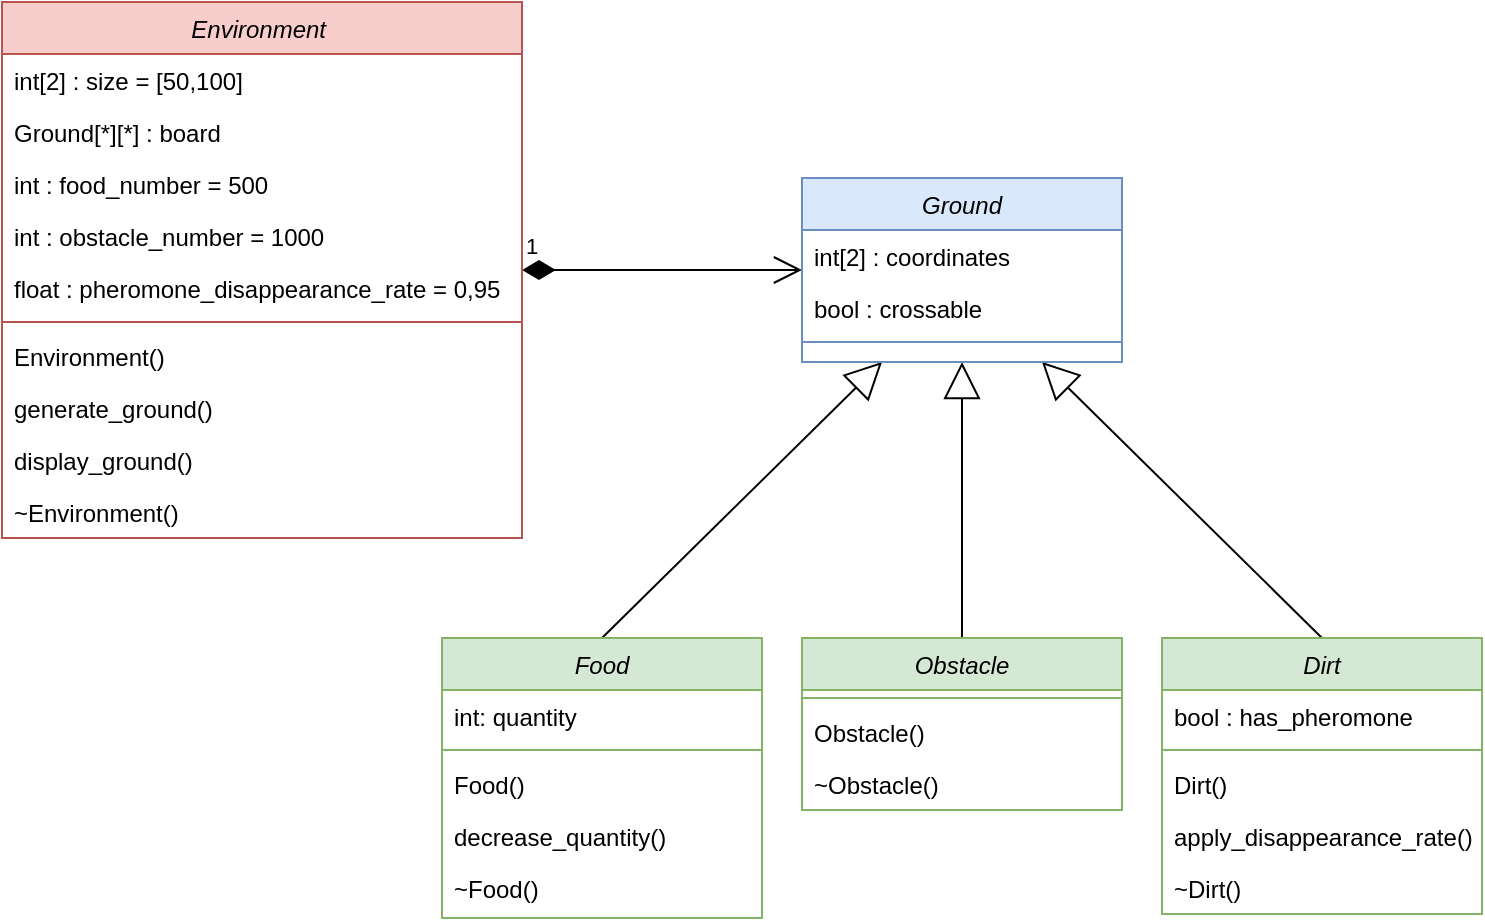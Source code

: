 <mxfile version="13.1.2" type="github">
  <diagram id="ChKBXfdBBblxMw21lUqK" name="Page-1">
    <mxGraphModel dx="1422" dy="762" grid="1" gridSize="10" guides="1" tooltips="1" connect="1" arrows="1" fold="1" page="1" pageScale="1" pageWidth="827" pageHeight="1169" math="0" shadow="0">
      <root>
        <mxCell id="0" />
        <mxCell id="1" parent="0" />
        <mxCell id="kgkIl_F4Eej_qxn1qPEl-1" value="1" style="endArrow=open;html=1;endSize=12;startArrow=diamondThin;startSize=14;startFill=1;edgeStyle=orthogonalEdgeStyle;align=left;verticalAlign=bottom;exitX=1;exitY=0.5;exitDx=0;exitDy=0;entryX=0;entryY=0.5;entryDx=0;entryDy=0;" edge="1" parent="1" source="kgkIl_F4Eej_qxn1qPEl-5" target="kgkIl_F4Eej_qxn1qPEl-16">
          <mxGeometry x="-1" y="3" relative="1" as="geometry">
            <mxPoint x="340" y="290" as="sourcePoint" />
            <mxPoint x="410" y="230" as="targetPoint" />
          </mxGeometry>
        </mxCell>
        <mxCell id="kgkIl_F4Eej_qxn1qPEl-2" value="" style="endArrow=block;endSize=16;endFill=0;html=1;exitX=0.5;exitY=0;exitDx=0;exitDy=0;entryX=0.25;entryY=1;entryDx=0;entryDy=0;" edge="1" parent="1" source="kgkIl_F4Eej_qxn1qPEl-20" target="kgkIl_F4Eej_qxn1qPEl-16">
          <mxGeometry width="160" relative="1" as="geometry">
            <mxPoint x="330" y="190" as="sourcePoint" />
            <mxPoint x="490" y="190" as="targetPoint" />
          </mxGeometry>
        </mxCell>
        <mxCell id="kgkIl_F4Eej_qxn1qPEl-3" value="" style="endArrow=block;endSize=16;endFill=0;html=1;exitX=0.5;exitY=0;exitDx=0;exitDy=0;entryX=0.5;entryY=1;entryDx=0;entryDy=0;" edge="1" parent="1" source="kgkIl_F4Eej_qxn1qPEl-32" target="kgkIl_F4Eej_qxn1qPEl-16">
          <mxGeometry width="160" relative="1" as="geometry">
            <mxPoint x="400" y="320" as="sourcePoint" />
            <mxPoint x="480" y="200" as="targetPoint" />
          </mxGeometry>
        </mxCell>
        <mxCell id="kgkIl_F4Eej_qxn1qPEl-4" value="" style="endArrow=block;endSize=16;endFill=0;html=1;exitX=0.5;exitY=0;exitDx=0;exitDy=0;entryX=0.75;entryY=1;entryDx=0;entryDy=0;" edge="1" parent="1" source="kgkIl_F4Eej_qxn1qPEl-26" target="kgkIl_F4Eej_qxn1qPEl-16">
          <mxGeometry width="160" relative="1" as="geometry">
            <mxPoint x="410" y="330" as="sourcePoint" />
            <mxPoint x="500" y="218" as="targetPoint" />
            <Array as="points" />
          </mxGeometry>
        </mxCell>
        <mxCell id="kgkIl_F4Eej_qxn1qPEl-5" value="Environment " style="swimlane;fontStyle=2;align=center;verticalAlign=top;childLayout=stackLayout;horizontal=1;startSize=26;horizontalStack=0;resizeParent=1;resizeLast=0;collapsible=1;marginBottom=0;rounded=0;shadow=0;strokeWidth=1;fillColor=#f8cecc;strokeColor=#b85450;" vertex="1" parent="1">
          <mxGeometry x="40" y="70" width="260" height="268" as="geometry">
            <mxRectangle x="160" y="172" width="160" height="26" as="alternateBounds" />
          </mxGeometry>
        </mxCell>
        <mxCell id="kgkIl_F4Eej_qxn1qPEl-6" value="int[2] : size = [50,100]" style="text;align=left;verticalAlign=top;spacingLeft=4;spacingRight=4;overflow=hidden;rotatable=0;points=[[0,0.5],[1,0.5]];portConstraint=eastwest;fontStyle=0;fontSize=12;" vertex="1" parent="kgkIl_F4Eej_qxn1qPEl-5">
          <mxGeometry y="26" width="260" height="26" as="geometry" />
        </mxCell>
        <mxCell id="kgkIl_F4Eej_qxn1qPEl-7" value="Ground[*][*] : board" style="text;align=left;verticalAlign=top;spacingLeft=4;spacingRight=4;overflow=hidden;rotatable=0;points=[[0,0.5],[1,0.5]];portConstraint=eastwest;" vertex="1" parent="kgkIl_F4Eej_qxn1qPEl-5">
          <mxGeometry y="52" width="260" height="26" as="geometry" />
        </mxCell>
        <mxCell id="kgkIl_F4Eej_qxn1qPEl-8" value="int : food_number = 500" style="text;align=left;verticalAlign=top;spacingLeft=4;spacingRight=4;overflow=hidden;rotatable=0;points=[[0,0.5],[1,0.5]];portConstraint=eastwest;rounded=0;shadow=0;html=0;" vertex="1" parent="kgkIl_F4Eej_qxn1qPEl-5">
          <mxGeometry y="78" width="260" height="26" as="geometry" />
        </mxCell>
        <mxCell id="kgkIl_F4Eej_qxn1qPEl-9" value="int : obstacle_number = 1000" style="text;align=left;verticalAlign=top;spacingLeft=4;spacingRight=4;overflow=hidden;rotatable=0;points=[[0,0.5],[1,0.5]];portConstraint=eastwest;rounded=0;shadow=0;html=0;" vertex="1" parent="kgkIl_F4Eej_qxn1qPEl-5">
          <mxGeometry y="104" width="260" height="26" as="geometry" />
        </mxCell>
        <mxCell id="kgkIl_F4Eej_qxn1qPEl-10" value="float : pheromone_disappearance_rate = 0,95" style="text;align=left;verticalAlign=top;spacingLeft=4;spacingRight=4;overflow=hidden;rotatable=0;points=[[0,0.5],[1,0.5]];portConstraint=eastwest;rounded=0;shadow=0;html=0;" vertex="1" parent="kgkIl_F4Eej_qxn1qPEl-5">
          <mxGeometry y="130" width="260" height="26" as="geometry" />
        </mxCell>
        <mxCell id="kgkIl_F4Eej_qxn1qPEl-11" value="" style="line;html=1;strokeWidth=1;align=left;verticalAlign=middle;spacingTop=-1;spacingLeft=3;spacingRight=3;rotatable=0;labelPosition=right;points=[];portConstraint=eastwest;fillColor=#f8cecc;strokeColor=#b85450;" vertex="1" parent="kgkIl_F4Eej_qxn1qPEl-5">
          <mxGeometry y="156" width="260" height="8" as="geometry" />
        </mxCell>
        <mxCell id="kgkIl_F4Eej_qxn1qPEl-12" value="Environment()" style="text;align=left;verticalAlign=top;spacingLeft=4;spacingRight=4;overflow=hidden;rotatable=0;points=[[0,0.5],[1,0.5]];portConstraint=eastwest;" vertex="1" parent="kgkIl_F4Eej_qxn1qPEl-5">
          <mxGeometry y="164" width="260" height="26" as="geometry" />
        </mxCell>
        <mxCell id="kgkIl_F4Eej_qxn1qPEl-13" value="generate_ground()" style="text;align=left;verticalAlign=top;spacingLeft=4;spacingRight=4;overflow=hidden;rotatable=0;points=[[0,0.5],[1,0.5]];portConstraint=eastwest;" vertex="1" parent="kgkIl_F4Eej_qxn1qPEl-5">
          <mxGeometry y="190" width="260" height="26" as="geometry" />
        </mxCell>
        <mxCell id="kgkIl_F4Eej_qxn1qPEl-14" value="display_ground()" style="text;align=left;verticalAlign=top;spacingLeft=4;spacingRight=4;overflow=hidden;rotatable=0;points=[[0,0.5],[1,0.5]];portConstraint=eastwest;" vertex="1" parent="kgkIl_F4Eej_qxn1qPEl-5">
          <mxGeometry y="216" width="260" height="26" as="geometry" />
        </mxCell>
        <mxCell id="kgkIl_F4Eej_qxn1qPEl-15" value="~Environment()" style="text;align=left;verticalAlign=top;spacingLeft=4;spacingRight=4;overflow=hidden;rotatable=0;points=[[0,0.5],[1,0.5]];portConstraint=eastwest;" vertex="1" parent="kgkIl_F4Eej_qxn1qPEl-5">
          <mxGeometry y="242" width="260" height="26" as="geometry" />
        </mxCell>
        <mxCell id="kgkIl_F4Eej_qxn1qPEl-16" value="Ground" style="swimlane;fontStyle=2;align=center;verticalAlign=top;childLayout=stackLayout;horizontal=1;startSize=26;horizontalStack=0;resizeParent=1;resizeLast=0;collapsible=1;marginBottom=0;rounded=0;shadow=0;strokeWidth=1;fillColor=#dae8fc;strokeColor=#6c8ebf;" vertex="1" parent="1">
          <mxGeometry x="440" y="158" width="160" height="92" as="geometry">
            <mxRectangle x="480" y="125" width="160" height="26" as="alternateBounds" />
          </mxGeometry>
        </mxCell>
        <mxCell id="kgkIl_F4Eej_qxn1qPEl-17" value="int[2] : coordinates" style="text;align=left;verticalAlign=top;spacingLeft=4;spacingRight=4;overflow=hidden;rotatable=0;points=[[0,0.5],[1,0.5]];portConstraint=eastwest;" vertex="1" parent="kgkIl_F4Eej_qxn1qPEl-16">
          <mxGeometry y="26" width="160" height="26" as="geometry" />
        </mxCell>
        <mxCell id="kgkIl_F4Eej_qxn1qPEl-18" value="bool : crossable" style="text;align=left;verticalAlign=top;spacingLeft=4;spacingRight=4;overflow=hidden;rotatable=0;points=[[0,0.5],[1,0.5]];portConstraint=eastwest;" vertex="1" parent="kgkIl_F4Eej_qxn1qPEl-16">
          <mxGeometry y="52" width="160" height="26" as="geometry" />
        </mxCell>
        <mxCell id="kgkIl_F4Eej_qxn1qPEl-19" value="" style="line;html=1;strokeWidth=1;align=left;verticalAlign=middle;spacingTop=-1;spacingLeft=3;spacingRight=3;rotatable=0;labelPosition=right;points=[];portConstraint=eastwest;fillColor=#dae8fc;strokeColor=#6c8ebf;" vertex="1" parent="kgkIl_F4Eej_qxn1qPEl-16">
          <mxGeometry y="78" width="160" height="8" as="geometry" />
        </mxCell>
        <mxCell id="kgkIl_F4Eej_qxn1qPEl-20" value="Food" style="swimlane;fontStyle=2;align=center;verticalAlign=top;childLayout=stackLayout;horizontal=1;startSize=26;horizontalStack=0;resizeParent=1;resizeLast=0;collapsible=1;marginBottom=0;rounded=0;shadow=0;strokeWidth=1;fillColor=#d5e8d4;strokeColor=#82b366;" vertex="1" parent="1">
          <mxGeometry x="260" y="388" width="160" height="140" as="geometry">
            <mxRectangle x="300" y="380" width="160" height="26" as="alternateBounds" />
          </mxGeometry>
        </mxCell>
        <mxCell id="kgkIl_F4Eej_qxn1qPEl-21" value="int: quantity" style="text;align=left;verticalAlign=top;spacingLeft=4;spacingRight=4;overflow=hidden;rotatable=0;points=[[0,0.5],[1,0.5]];portConstraint=eastwest;" vertex="1" parent="kgkIl_F4Eej_qxn1qPEl-20">
          <mxGeometry y="26" width="160" height="26" as="geometry" />
        </mxCell>
        <mxCell id="kgkIl_F4Eej_qxn1qPEl-22" value="" style="line;html=1;strokeWidth=1;align=left;verticalAlign=middle;spacingTop=-1;spacingLeft=3;spacingRight=3;rotatable=0;labelPosition=right;points=[];portConstraint=eastwest;fillColor=#d5e8d4;strokeColor=#82b366;" vertex="1" parent="kgkIl_F4Eej_qxn1qPEl-20">
          <mxGeometry y="52" width="160" height="8" as="geometry" />
        </mxCell>
        <mxCell id="kgkIl_F4Eej_qxn1qPEl-23" value="Food()" style="text;align=left;verticalAlign=top;spacingLeft=4;spacingRight=4;overflow=hidden;rotatable=0;points=[[0,0.5],[1,0.5]];portConstraint=eastwest;" vertex="1" parent="kgkIl_F4Eej_qxn1qPEl-20">
          <mxGeometry y="60" width="160" height="26" as="geometry" />
        </mxCell>
        <mxCell id="kgkIl_F4Eej_qxn1qPEl-24" value="decrease_quantity()" style="text;align=left;verticalAlign=top;spacingLeft=4;spacingRight=4;overflow=hidden;rotatable=0;points=[[0,0.5],[1,0.5]];portConstraint=eastwest;" vertex="1" parent="kgkIl_F4Eej_qxn1qPEl-20">
          <mxGeometry y="86" width="160" height="26" as="geometry" />
        </mxCell>
        <mxCell id="kgkIl_F4Eej_qxn1qPEl-25" value="~Food()" style="text;align=left;verticalAlign=top;spacingLeft=4;spacingRight=4;overflow=hidden;rotatable=0;points=[[0,0.5],[1,0.5]];portConstraint=eastwest;" vertex="1" parent="kgkIl_F4Eej_qxn1qPEl-20">
          <mxGeometry y="112" width="160" height="26" as="geometry" />
        </mxCell>
        <mxCell id="kgkIl_F4Eej_qxn1qPEl-26" value="Dirt" style="swimlane;fontStyle=2;align=center;verticalAlign=top;childLayout=stackLayout;horizontal=1;startSize=26;horizontalStack=0;resizeParent=1;resizeLast=0;collapsible=1;marginBottom=0;rounded=0;shadow=0;strokeWidth=1;fillColor=#d5e8d4;strokeColor=#82b366;" vertex="1" parent="1">
          <mxGeometry x="620" y="388" width="160" height="138" as="geometry">
            <mxRectangle x="667" y="380" width="160" height="26" as="alternateBounds" />
          </mxGeometry>
        </mxCell>
        <mxCell id="kgkIl_F4Eej_qxn1qPEl-27" value="bool : has_pheromone" style="text;align=left;verticalAlign=top;spacingLeft=4;spacingRight=4;overflow=hidden;rotatable=0;points=[[0,0.5],[1,0.5]];portConstraint=eastwest;" vertex="1" parent="kgkIl_F4Eej_qxn1qPEl-26">
          <mxGeometry y="26" width="160" height="26" as="geometry" />
        </mxCell>
        <mxCell id="kgkIl_F4Eej_qxn1qPEl-28" value="" style="line;html=1;strokeWidth=1;align=left;verticalAlign=middle;spacingTop=-1;spacingLeft=3;spacingRight=3;rotatable=0;labelPosition=right;points=[];portConstraint=eastwest;fillColor=#d5e8d4;strokeColor=#82b366;" vertex="1" parent="kgkIl_F4Eej_qxn1qPEl-26">
          <mxGeometry y="52" width="160" height="8" as="geometry" />
        </mxCell>
        <mxCell id="kgkIl_F4Eej_qxn1qPEl-29" value="Dirt()" style="text;align=left;verticalAlign=top;spacingLeft=4;spacingRight=4;overflow=hidden;rotatable=0;points=[[0,0.5],[1,0.5]];portConstraint=eastwest;" vertex="1" parent="kgkIl_F4Eej_qxn1qPEl-26">
          <mxGeometry y="60" width="160" height="26" as="geometry" />
        </mxCell>
        <mxCell id="kgkIl_F4Eej_qxn1qPEl-30" value="apply_disappearance_rate()" style="text;align=left;verticalAlign=top;spacingLeft=4;spacingRight=4;overflow=hidden;rotatable=0;points=[[0,0.5],[1,0.5]];portConstraint=eastwest;" vertex="1" parent="kgkIl_F4Eej_qxn1qPEl-26">
          <mxGeometry y="86" width="160" height="26" as="geometry" />
        </mxCell>
        <mxCell id="kgkIl_F4Eej_qxn1qPEl-31" value="~Dirt()" style="text;align=left;verticalAlign=top;spacingLeft=4;spacingRight=4;overflow=hidden;rotatable=0;points=[[0,0.5],[1,0.5]];portConstraint=eastwest;" vertex="1" parent="kgkIl_F4Eej_qxn1qPEl-26">
          <mxGeometry y="112" width="160" height="26" as="geometry" />
        </mxCell>
        <mxCell id="kgkIl_F4Eej_qxn1qPEl-32" value="Obstacle" style="swimlane;fontStyle=2;align=center;verticalAlign=top;childLayout=stackLayout;horizontal=1;startSize=26;horizontalStack=0;resizeParent=1;resizeLast=0;collapsible=1;marginBottom=0;rounded=0;shadow=0;strokeWidth=1;fillColor=#d5e8d4;strokeColor=#82b366;" vertex="1" parent="1">
          <mxGeometry x="440" y="388" width="160" height="86" as="geometry">
            <mxRectangle x="480" y="380" width="160" height="26" as="alternateBounds" />
          </mxGeometry>
        </mxCell>
        <mxCell id="kgkIl_F4Eej_qxn1qPEl-33" value="" style="line;html=1;strokeWidth=1;align=left;verticalAlign=middle;spacingTop=-1;spacingLeft=3;spacingRight=3;rotatable=0;labelPosition=right;points=[];portConstraint=eastwest;fillColor=#d5e8d4;strokeColor=#82b366;" vertex="1" parent="kgkIl_F4Eej_qxn1qPEl-32">
          <mxGeometry y="26" width="160" height="8" as="geometry" />
        </mxCell>
        <mxCell id="kgkIl_F4Eej_qxn1qPEl-34" value="Obstacle()" style="text;align=left;verticalAlign=top;spacingLeft=4;spacingRight=4;overflow=hidden;rotatable=0;points=[[0,0.5],[1,0.5]];portConstraint=eastwest;" vertex="1" parent="kgkIl_F4Eej_qxn1qPEl-32">
          <mxGeometry y="34" width="160" height="26" as="geometry" />
        </mxCell>
        <mxCell id="kgkIl_F4Eej_qxn1qPEl-35" value="~Obstacle()" style="text;align=left;verticalAlign=top;spacingLeft=4;spacingRight=4;overflow=hidden;rotatable=0;points=[[0,0.5],[1,0.5]];portConstraint=eastwest;" vertex="1" parent="kgkIl_F4Eej_qxn1qPEl-32">
          <mxGeometry y="60" width="160" height="26" as="geometry" />
        </mxCell>
      </root>
    </mxGraphModel>
  </diagram>
</mxfile>
